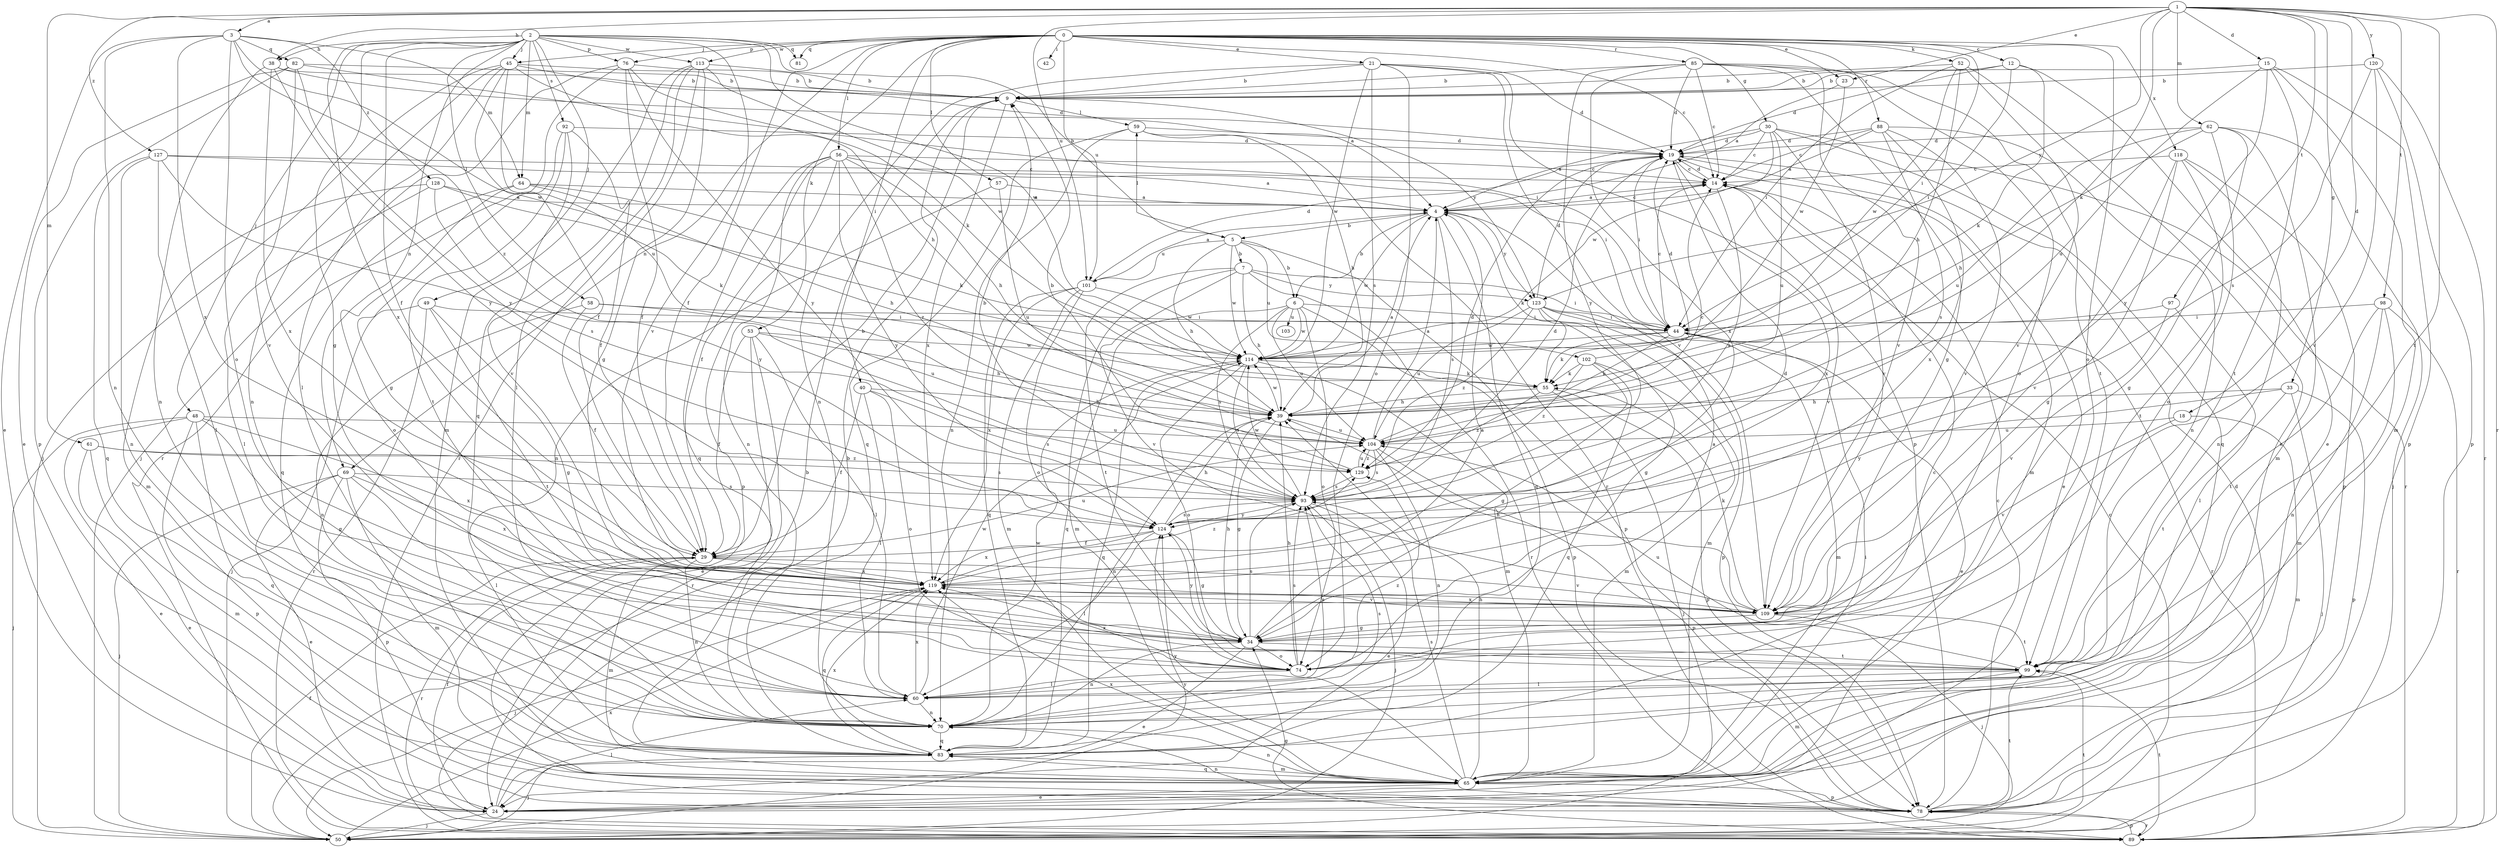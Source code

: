strict digraph  {
0;
1;
2;
3;
4;
5;
6;
7;
9;
12;
14;
15;
18;
19;
21;
23;
24;
29;
30;
33;
34;
38;
39;
40;
42;
44;
45;
48;
49;
50;
52;
53;
55;
56;
57;
58;
59;
60;
61;
62;
64;
65;
69;
70;
74;
76;
78;
81;
82;
83;
85;
88;
89;
92;
93;
97;
98;
99;
101;
102;
103;
104;
109;
113;
114;
118;
119;
120;
123;
124;
127;
128;
129;
0 -> 12  [label=c];
0 -> 14  [label=c];
0 -> 21  [label=e];
0 -> 23  [label=e];
0 -> 29  [label=f];
0 -> 30  [label=g];
0 -> 40  [label=i];
0 -> 42  [label=i];
0 -> 44  [label=i];
0 -> 45  [label=j];
0 -> 52  [label=k];
0 -> 53  [label=k];
0 -> 56  [label=l];
0 -> 57  [label=l];
0 -> 69  [label=n];
0 -> 74  [label=o];
0 -> 76  [label=p];
0 -> 81  [label=q];
0 -> 85  [label=r];
0 -> 88  [label=r];
0 -> 101  [label=u];
0 -> 113  [label=w];
0 -> 118  [label=x];
1 -> 3  [label=a];
1 -> 15  [label=d];
1 -> 18  [label=d];
1 -> 23  [label=e];
1 -> 33  [label=g];
1 -> 38  [label=h];
1 -> 55  [label=k];
1 -> 61  [label=m];
1 -> 62  [label=m];
1 -> 89  [label=r];
1 -> 97  [label=t];
1 -> 98  [label=t];
1 -> 99  [label=t];
1 -> 101  [label=u];
1 -> 120  [label=y];
1 -> 123  [label=y];
1 -> 127  [label=z];
2 -> 5  [label=b];
2 -> 29  [label=f];
2 -> 34  [label=g];
2 -> 38  [label=h];
2 -> 45  [label=j];
2 -> 48  [label=j];
2 -> 49  [label=j];
2 -> 58  [label=l];
2 -> 64  [label=m];
2 -> 69  [label=n];
2 -> 76  [label=p];
2 -> 81  [label=q];
2 -> 92  [label=s];
2 -> 109  [label=v];
2 -> 113  [label=w];
2 -> 114  [label=w];
2 -> 119  [label=x];
3 -> 24  [label=e];
3 -> 64  [label=m];
3 -> 70  [label=n];
3 -> 74  [label=o];
3 -> 82  [label=q];
3 -> 114  [label=w];
3 -> 119  [label=x];
3 -> 128  [label=z];
3 -> 129  [label=z];
4 -> 5  [label=b];
4 -> 6  [label=b];
4 -> 14  [label=c];
4 -> 55  [label=k];
4 -> 83  [label=q];
4 -> 93  [label=s];
4 -> 114  [label=w];
4 -> 123  [label=y];
5 -> 6  [label=b];
5 -> 7  [label=b];
5 -> 39  [label=h];
5 -> 59  [label=l];
5 -> 78  [label=p];
5 -> 101  [label=u];
5 -> 102  [label=u];
5 -> 114  [label=w];
6 -> 44  [label=i];
6 -> 74  [label=o];
6 -> 78  [label=p];
6 -> 83  [label=q];
6 -> 93  [label=s];
6 -> 103  [label=u];
6 -> 104  [label=u];
6 -> 114  [label=w];
7 -> 39  [label=h];
7 -> 44  [label=i];
7 -> 65  [label=m];
7 -> 89  [label=r];
7 -> 99  [label=t];
7 -> 109  [label=v];
7 -> 123  [label=y];
9 -> 59  [label=l];
9 -> 119  [label=x];
9 -> 123  [label=y];
12 -> 9  [label=b];
12 -> 19  [label=d];
12 -> 24  [label=e];
12 -> 44  [label=i];
12 -> 55  [label=k];
14 -> 4  [label=a];
14 -> 19  [label=d];
14 -> 93  [label=s];
14 -> 109  [label=v];
15 -> 9  [label=b];
15 -> 65  [label=m];
15 -> 78  [label=p];
15 -> 99  [label=t];
15 -> 104  [label=u];
15 -> 124  [label=y];
18 -> 65  [label=m];
18 -> 104  [label=u];
18 -> 109  [label=v];
19 -> 14  [label=c];
19 -> 24  [label=e];
19 -> 44  [label=i];
19 -> 65  [label=m];
19 -> 119  [label=x];
21 -> 9  [label=b];
21 -> 19  [label=d];
21 -> 70  [label=n];
21 -> 74  [label=o];
21 -> 78  [label=p];
21 -> 93  [label=s];
21 -> 109  [label=v];
21 -> 114  [label=w];
23 -> 4  [label=a];
23 -> 114  [label=w];
24 -> 9  [label=b];
24 -> 29  [label=f];
24 -> 50  [label=j];
24 -> 60  [label=l];
29 -> 9  [label=b];
29 -> 65  [label=m];
29 -> 70  [label=n];
29 -> 89  [label=r];
29 -> 104  [label=u];
29 -> 109  [label=v];
29 -> 119  [label=x];
30 -> 4  [label=a];
30 -> 14  [label=c];
30 -> 19  [label=d];
30 -> 83  [label=q];
30 -> 89  [label=r];
30 -> 104  [label=u];
30 -> 109  [label=v];
30 -> 114  [label=w];
33 -> 39  [label=h];
33 -> 50  [label=j];
33 -> 78  [label=p];
33 -> 99  [label=t];
33 -> 124  [label=y];
34 -> 4  [label=a];
34 -> 24  [label=e];
34 -> 39  [label=h];
34 -> 70  [label=n];
34 -> 74  [label=o];
34 -> 93  [label=s];
34 -> 99  [label=t];
34 -> 124  [label=y];
38 -> 4  [label=a];
38 -> 9  [label=b];
38 -> 70  [label=n];
38 -> 119  [label=x];
38 -> 124  [label=y];
39 -> 4  [label=a];
39 -> 34  [label=g];
39 -> 70  [label=n];
39 -> 104  [label=u];
39 -> 114  [label=w];
40 -> 29  [label=f];
40 -> 39  [label=h];
40 -> 60  [label=l];
40 -> 74  [label=o];
40 -> 93  [label=s];
44 -> 14  [label=c];
44 -> 24  [label=e];
44 -> 39  [label=h];
44 -> 55  [label=k];
44 -> 65  [label=m];
44 -> 114  [label=w];
45 -> 9  [label=b];
45 -> 19  [label=d];
45 -> 29  [label=f];
45 -> 39  [label=h];
45 -> 50  [label=j];
45 -> 60  [label=l];
45 -> 70  [label=n];
45 -> 104  [label=u];
48 -> 24  [label=e];
48 -> 34  [label=g];
48 -> 50  [label=j];
48 -> 78  [label=p];
48 -> 83  [label=q];
48 -> 104  [label=u];
48 -> 119  [label=x];
49 -> 34  [label=g];
49 -> 44  [label=i];
49 -> 50  [label=j];
49 -> 89  [label=r];
49 -> 99  [label=t];
50 -> 9  [label=b];
50 -> 14  [label=c];
50 -> 29  [label=f];
50 -> 99  [label=t];
50 -> 119  [label=x];
50 -> 124  [label=y];
52 -> 9  [label=b];
52 -> 24  [label=e];
52 -> 39  [label=h];
52 -> 44  [label=i];
52 -> 109  [label=v];
52 -> 114  [label=w];
53 -> 24  [label=e];
53 -> 29  [label=f];
53 -> 39  [label=h];
53 -> 60  [label=l];
53 -> 89  [label=r];
53 -> 114  [label=w];
55 -> 39  [label=h];
55 -> 50  [label=j];
55 -> 78  [label=p];
55 -> 129  [label=z];
56 -> 14  [label=c];
56 -> 29  [label=f];
56 -> 39  [label=h];
56 -> 44  [label=i];
56 -> 70  [label=n];
56 -> 78  [label=p];
56 -> 83  [label=q];
56 -> 124  [label=y];
56 -> 129  [label=z];
57 -> 4  [label=a];
57 -> 70  [label=n];
57 -> 104  [label=u];
58 -> 29  [label=f];
58 -> 44  [label=i];
58 -> 70  [label=n];
58 -> 104  [label=u];
59 -> 19  [label=d];
59 -> 39  [label=h];
59 -> 70  [label=n];
59 -> 83  [label=q];
59 -> 89  [label=r];
60 -> 70  [label=n];
60 -> 93  [label=s];
60 -> 114  [label=w];
60 -> 119  [label=x];
60 -> 129  [label=z];
61 -> 24  [label=e];
61 -> 65  [label=m];
61 -> 93  [label=s];
61 -> 129  [label=z];
62 -> 19  [label=d];
62 -> 34  [label=g];
62 -> 39  [label=h];
62 -> 50  [label=j];
62 -> 65  [label=m];
62 -> 74  [label=o];
62 -> 104  [label=u];
64 -> 4  [label=a];
64 -> 39  [label=h];
64 -> 55  [label=k];
64 -> 74  [label=o];
64 -> 83  [label=q];
65 -> 24  [label=e];
65 -> 39  [label=h];
65 -> 44  [label=i];
65 -> 70  [label=n];
65 -> 78  [label=p];
65 -> 83  [label=q];
65 -> 93  [label=s];
65 -> 119  [label=x];
65 -> 124  [label=y];
69 -> 24  [label=e];
69 -> 50  [label=j];
69 -> 60  [label=l];
69 -> 65  [label=m];
69 -> 78  [label=p];
69 -> 93  [label=s];
69 -> 119  [label=x];
70 -> 83  [label=q];
70 -> 93  [label=s];
70 -> 114  [label=w];
74 -> 4  [label=a];
74 -> 39  [label=h];
74 -> 60  [label=l];
74 -> 93  [label=s];
74 -> 119  [label=x];
76 -> 9  [label=b];
76 -> 29  [label=f];
76 -> 50  [label=j];
76 -> 55  [label=k];
76 -> 89  [label=r];
76 -> 124  [label=y];
78 -> 14  [label=c];
78 -> 19  [label=d];
78 -> 70  [label=n];
78 -> 89  [label=r];
78 -> 99  [label=t];
82 -> 9  [label=b];
82 -> 24  [label=e];
82 -> 44  [label=i];
82 -> 78  [label=p];
82 -> 109  [label=v];
82 -> 124  [label=y];
83 -> 14  [label=c];
83 -> 50  [label=j];
83 -> 65  [label=m];
83 -> 119  [label=x];
85 -> 9  [label=b];
85 -> 14  [label=c];
85 -> 19  [label=d];
85 -> 34  [label=g];
85 -> 74  [label=o];
85 -> 99  [label=t];
85 -> 109  [label=v];
85 -> 119  [label=x];
85 -> 124  [label=y];
88 -> 4  [label=a];
88 -> 14  [label=c];
88 -> 19  [label=d];
88 -> 70  [label=n];
88 -> 93  [label=s];
88 -> 109  [label=v];
88 -> 119  [label=x];
89 -> 34  [label=g];
89 -> 78  [label=p];
89 -> 99  [label=t];
92 -> 19  [label=d];
92 -> 29  [label=f];
92 -> 34  [label=g];
92 -> 99  [label=t];
92 -> 109  [label=v];
93 -> 9  [label=b];
93 -> 19  [label=d];
93 -> 24  [label=e];
93 -> 50  [label=j];
93 -> 114  [label=w];
93 -> 124  [label=y];
97 -> 44  [label=i];
97 -> 60  [label=l];
97 -> 109  [label=v];
98 -> 44  [label=i];
98 -> 65  [label=m];
98 -> 70  [label=n];
98 -> 89  [label=r];
98 -> 99  [label=t];
99 -> 60  [label=l];
99 -> 65  [label=m];
99 -> 104  [label=u];
101 -> 4  [label=a];
101 -> 19  [label=d];
101 -> 65  [label=m];
101 -> 74  [label=o];
101 -> 83  [label=q];
101 -> 114  [label=w];
101 -> 119  [label=x];
102 -> 19  [label=d];
102 -> 34  [label=g];
102 -> 55  [label=k];
102 -> 65  [label=m];
102 -> 83  [label=q];
102 -> 129  [label=z];
104 -> 4  [label=a];
104 -> 14  [label=c];
104 -> 70  [label=n];
104 -> 78  [label=p];
104 -> 93  [label=s];
104 -> 129  [label=z];
109 -> 34  [label=g];
109 -> 39  [label=h];
109 -> 50  [label=j];
109 -> 55  [label=k];
109 -> 99  [label=t];
109 -> 119  [label=x];
113 -> 9  [label=b];
113 -> 34  [label=g];
113 -> 60  [label=l];
113 -> 65  [label=m];
113 -> 83  [label=q];
113 -> 89  [label=r];
113 -> 114  [label=w];
114 -> 55  [label=k];
114 -> 65  [label=m];
114 -> 74  [label=o];
114 -> 83  [label=q];
114 -> 93  [label=s];
118 -> 14  [label=c];
118 -> 34  [label=g];
118 -> 70  [label=n];
118 -> 78  [label=p];
118 -> 99  [label=t];
118 -> 109  [label=v];
119 -> 19  [label=d];
119 -> 50  [label=j];
119 -> 83  [label=q];
119 -> 109  [label=v];
119 -> 129  [label=z];
120 -> 9  [label=b];
120 -> 78  [label=p];
120 -> 89  [label=r];
120 -> 93  [label=s];
120 -> 109  [label=v];
123 -> 19  [label=d];
123 -> 34  [label=g];
123 -> 44  [label=i];
123 -> 65  [label=m];
123 -> 78  [label=p];
123 -> 89  [label=r];
123 -> 104  [label=u];
123 -> 129  [label=z];
124 -> 29  [label=f];
124 -> 34  [label=g];
124 -> 39  [label=h];
124 -> 60  [label=l];
124 -> 93  [label=s];
124 -> 119  [label=x];
127 -> 4  [label=a];
127 -> 14  [label=c];
127 -> 60  [label=l];
127 -> 70  [label=n];
127 -> 83  [label=q];
127 -> 93  [label=s];
128 -> 4  [label=a];
128 -> 55  [label=k];
128 -> 60  [label=l];
128 -> 65  [label=m];
128 -> 124  [label=y];
129 -> 9  [label=b];
129 -> 19  [label=d];
129 -> 93  [label=s];
129 -> 104  [label=u];
}
